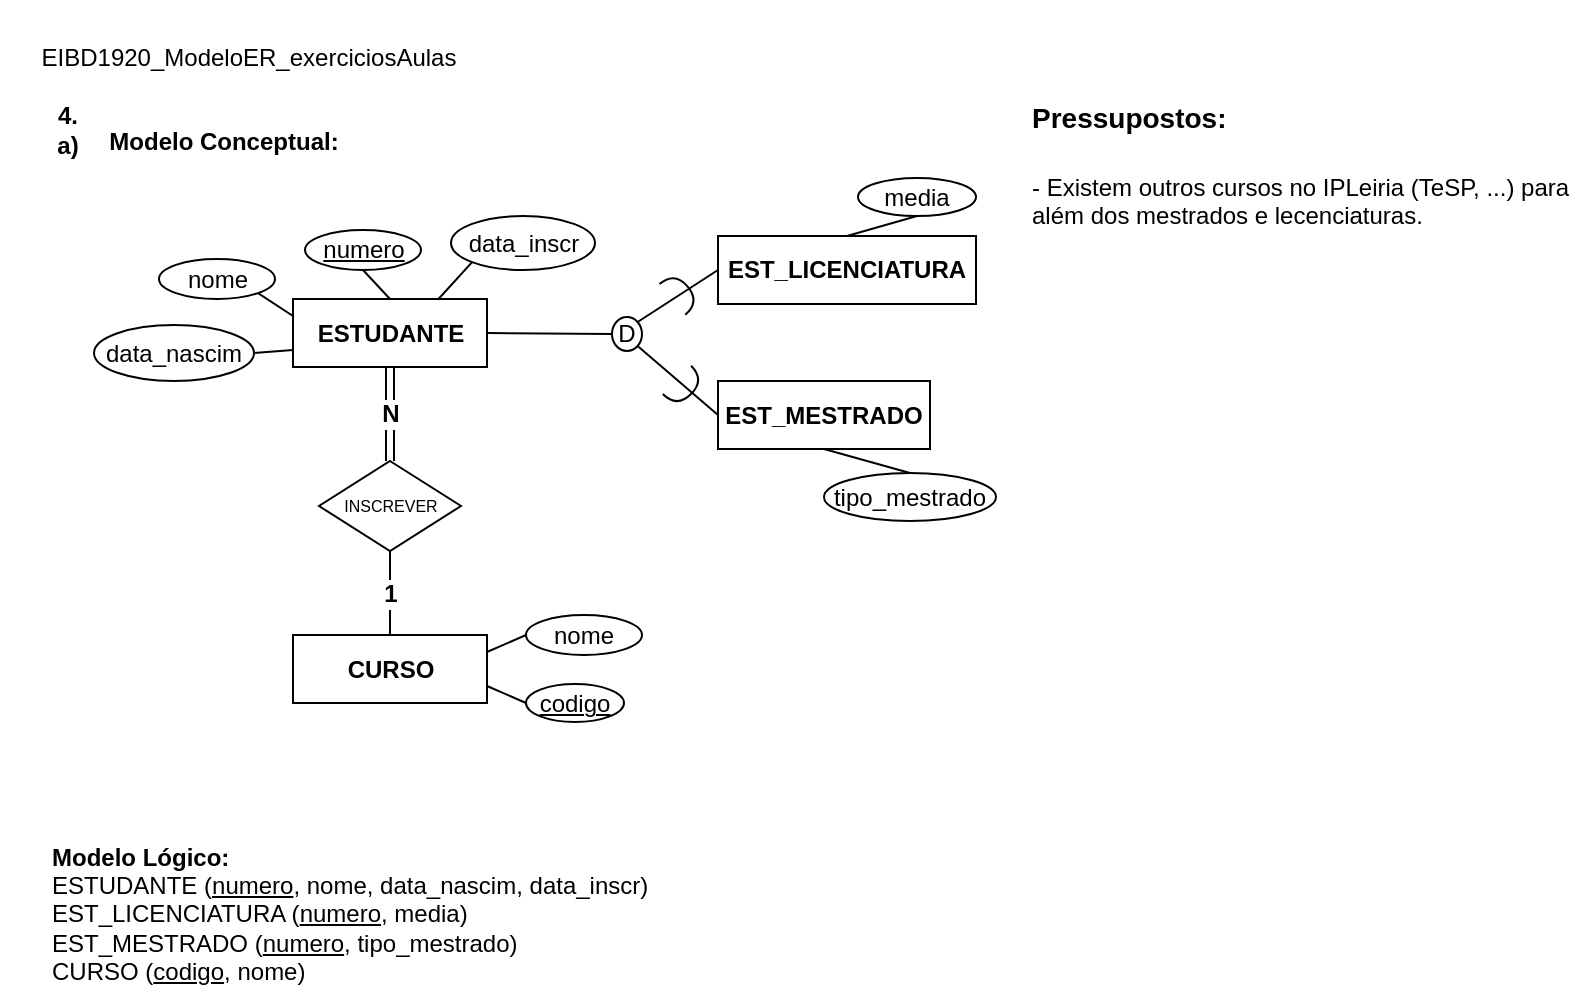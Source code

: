 <mxfile version="12.2.2" type="device" pages="1"><diagram id="jhvdvJCN7MbsXeAYKWyA" name="Page-1"><mxGraphModel dx="971" dy="557" grid="0" gridSize="10" guides="1" tooltips="1" connect="1" arrows="1" fold="1" page="1" pageScale="1" pageWidth="827" pageHeight="1169" math="0" shadow="0"><root><mxCell id="0"/><mxCell id="1" parent="0"/><mxCell id="nNloOs0OYkb29_K89WaX-1" value="&lt;b&gt;4.&lt;br&gt;a)&lt;br&gt;&lt;/b&gt;" style="text;html=1;strokeColor=none;fillColor=none;align=center;verticalAlign=middle;whiteSpace=wrap;rounded=0;" parent="1" vertex="1"><mxGeometry x="42" y="71" width="46" height="33" as="geometry"/></mxCell><mxCell id="nNloOs0OYkb29_K89WaX-2" value="&lt;br/&gt;&lt;p style=&quot;margin: 0px&quot;&gt;EIBD1920_ModeloER_exerciciosAulas&lt;/p&gt;" style="text;html=1;strokeColor=none;fillColor=none;align=center;verticalAlign=middle;whiteSpace=wrap;rounded=0;" parent="1" vertex="1"><mxGeometry x="31" y="23" width="249" height="42" as="geometry"/></mxCell><mxCell id="nNloOs0OYkb29_K89WaX-4" value="ESTUDANTE" style="rounded=0;whiteSpace=wrap;html=1;fontStyle=1" parent="1" vertex="1"><mxGeometry x="177.5" y="172.5" width="97" height="34" as="geometry"/></mxCell><mxCell id="nNloOs0OYkb29_K89WaX-5" value="nome" style="ellipse;whiteSpace=wrap;html=1;" parent="1" vertex="1"><mxGeometry x="110.5" y="152.5" width="58" height="20" as="geometry"/></mxCell><mxCell id="nNloOs0OYkb29_K89WaX-6" value="data_nascim" style="ellipse;whiteSpace=wrap;html=1;" parent="1" vertex="1"><mxGeometry x="78" y="185.5" width="80" height="28" as="geometry"/></mxCell><mxCell id="nNloOs0OYkb29_K89WaX-7" value="CURSO" style="rounded=0;whiteSpace=wrap;html=1;fontStyle=1" parent="1" vertex="1"><mxGeometry x="177.5" y="340.5" width="97" height="34" as="geometry"/></mxCell><mxCell id="nNloOs0OYkb29_K89WaX-8" value="nome" style="ellipse;whiteSpace=wrap;html=1;" parent="1" vertex="1"><mxGeometry x="294" y="330.5" width="58" height="20" as="geometry"/></mxCell><mxCell id="nNloOs0OYkb29_K89WaX-9" value="codigo" style="ellipse;whiteSpace=wrap;html=1;fontStyle=4" parent="1" vertex="1"><mxGeometry x="294" y="365" width="49" height="19" as="geometry"/></mxCell><mxCell id="SDeuUlX6_R8eOJ6mcbU8-1" value="numero" style="ellipse;whiteSpace=wrap;html=1;fontStyle=4" vertex="1" parent="1"><mxGeometry x="183.5" y="138" width="58" height="20" as="geometry"/></mxCell><mxCell id="SDeuUlX6_R8eOJ6mcbU8-2" value="INSCREVER" style="rhombus;whiteSpace=wrap;html=1;fontSize=8;" vertex="1" parent="1"><mxGeometry x="190.5" y="253.5" width="71" height="45" as="geometry"/></mxCell><mxCell id="SDeuUlX6_R8eOJ6mcbU8-3" value="" style="endArrow=none;html=1;fontSize=8;entryX=0;entryY=0.5;entryDx=0;entryDy=0;exitX=1;exitY=0.25;exitDx=0;exitDy=0;" edge="1" parent="1" source="nNloOs0OYkb29_K89WaX-7" target="nNloOs0OYkb29_K89WaX-8"><mxGeometry width="50" height="50" relative="1" as="geometry"><mxPoint x="-50.5" y="445.5" as="sourcePoint"/><mxPoint x="-0.5" y="395.5" as="targetPoint"/></mxGeometry></mxCell><mxCell id="SDeuUlX6_R8eOJ6mcbU8-4" value="" style="endArrow=none;html=1;fontSize=8;entryX=0;entryY=0.5;entryDx=0;entryDy=0;exitX=1;exitY=0.75;exitDx=0;exitDy=0;" edge="1" parent="1" source="nNloOs0OYkb29_K89WaX-7" target="nNloOs0OYkb29_K89WaX-9"><mxGeometry width="50" height="50" relative="1" as="geometry"><mxPoint x="284.5" y="359.0" as="sourcePoint"/><mxPoint x="304.0" y="350.5" as="targetPoint"/></mxGeometry></mxCell><mxCell id="SDeuUlX6_R8eOJ6mcbU8-5" value="" style="endArrow=none;html=1;fontSize=8;entryX=1;entryY=1;entryDx=0;entryDy=0;exitX=0;exitY=0.25;exitDx=0;exitDy=0;" edge="1" parent="1" source="nNloOs0OYkb29_K89WaX-4" target="nNloOs0OYkb29_K89WaX-5"><mxGeometry width="50" height="50" relative="1" as="geometry"><mxPoint x="-50.5" y="455.5" as="sourcePoint"/><mxPoint x="-0.5" y="405.5" as="targetPoint"/></mxGeometry></mxCell><mxCell id="SDeuUlX6_R8eOJ6mcbU8-6" value="" style="endArrow=none;html=1;fontSize=8;entryX=0.5;entryY=1;entryDx=0;entryDy=0;exitX=0.5;exitY=0;exitDx=0;exitDy=0;" edge="1" parent="1" source="nNloOs0OYkb29_K89WaX-4" target="SDeuUlX6_R8eOJ6mcbU8-1"><mxGeometry width="50" height="50" relative="1" as="geometry"><mxPoint x="187.5" y="191" as="sourcePoint"/><mxPoint x="161.351" y="169.45" as="targetPoint"/></mxGeometry></mxCell><mxCell id="SDeuUlX6_R8eOJ6mcbU8-7" value="" style="endArrow=none;html=1;fontSize=8;entryX=0;entryY=0.75;entryDx=0;entryDy=0;exitX=1;exitY=0.5;exitDx=0;exitDy=0;" edge="1" parent="1" source="nNloOs0OYkb29_K89WaX-6" target="nNloOs0OYkb29_K89WaX-4"><mxGeometry width="50" height="50" relative="1" as="geometry"><mxPoint x="197.5" y="201" as="sourcePoint"/><mxPoint x="171.351" y="179.45" as="targetPoint"/></mxGeometry></mxCell><mxCell id="SDeuUlX6_R8eOJ6mcbU8-8" value="N" style="shape=link;html=1;fontSize=12;entryX=0.5;entryY=1;entryDx=0;entryDy=0;exitX=0.5;exitY=0;exitDx=0;exitDy=0;fontStyle=1" edge="1" parent="1" source="SDeuUlX6_R8eOJ6mcbU8-2" target="nNloOs0OYkb29_K89WaX-4"><mxGeometry width="50" height="50" relative="1" as="geometry"><mxPoint x="-50.5" y="455.5" as="sourcePoint"/><mxPoint x="-0.5" y="405.5" as="targetPoint"/></mxGeometry></mxCell><mxCell id="SDeuUlX6_R8eOJ6mcbU8-9" value="&lt;b style=&quot;font-size: 12px&quot;&gt;1&lt;/b&gt;" style="endArrow=none;html=1;fontSize=8;entryX=0.5;entryY=1;entryDx=0;entryDy=0;exitX=0.5;exitY=0;exitDx=0;exitDy=0;" edge="1" parent="1" source="nNloOs0OYkb29_K89WaX-7" target="SDeuUlX6_R8eOJ6mcbU8-2"><mxGeometry width="50" height="50" relative="1" as="geometry"><mxPoint x="-50.5" y="455.5" as="sourcePoint"/><mxPoint x="-0.5" y="405.5" as="targetPoint"/></mxGeometry></mxCell><mxCell id="SDeuUlX6_R8eOJ6mcbU8-10" value="data_inscr" style="ellipse;whiteSpace=wrap;html=1;" vertex="1" parent="1"><mxGeometry x="256.5" y="131" width="72" height="27" as="geometry"/></mxCell><mxCell id="SDeuUlX6_R8eOJ6mcbU8-11" value="" style="endArrow=none;html=1;fontSize=12;entryX=0;entryY=1;entryDx=0;entryDy=0;exitX=0.75;exitY=0;exitDx=0;exitDy=0;" edge="1" parent="1" source="nNloOs0OYkb29_K89WaX-4" target="SDeuUlX6_R8eOJ6mcbU8-10"><mxGeometry width="50" height="50" relative="1" as="geometry"><mxPoint x="-50.5" y="455.5" as="sourcePoint"/><mxPoint x="-0.5" y="405.5" as="targetPoint"/></mxGeometry></mxCell><mxCell id="SDeuUlX6_R8eOJ6mcbU8-12" value="Modelo Conceptual:" style="text;html=1;strokeColor=none;fillColor=none;align=center;verticalAlign=middle;whiteSpace=wrap;rounded=0;fontSize=12;fontStyle=1" vertex="1" parent="1"><mxGeometry x="78" y="84" width="130" height="20" as="geometry"/></mxCell><mxCell id="SDeuUlX6_R8eOJ6mcbU8-14" value="EST_MESTRADO" style="rounded=0;whiteSpace=wrap;html=1;fontStyle=1" vertex="1" parent="1"><mxGeometry x="390" y="213.5" width="106" height="34" as="geometry"/></mxCell><mxCell id="SDeuUlX6_R8eOJ6mcbU8-20" value="&lt;h1&gt;&lt;font style=&quot;font-size: 14px&quot;&gt;Pressupostos:&lt;/font&gt;&lt;/h1&gt;&lt;p&gt;- Existem outros cursos no IPLeiria&amp;nbsp;&lt;span&gt;(TeSP, ...) para além dos mestrados e lecenciaturas.&lt;/span&gt;&lt;/p&gt;" style="text;html=1;strokeColor=none;fillColor=none;spacing=5;spacingTop=-20;whiteSpace=wrap;overflow=hidden;rounded=0;fontSize=12;" vertex="1" parent="1"><mxGeometry x="541.5" y="59" width="279" height="90" as="geometry"/></mxCell><mxCell id="SDeuUlX6_R8eOJ6mcbU8-22" value="" style="shape=requiredInterface;html=1;verticalLabelPosition=bottom;fontSize=12;rotation=-40;" vertex="1" parent="1"><mxGeometry x="366" y="159.5" width="10" height="20" as="geometry"/></mxCell><mxCell id="SDeuUlX6_R8eOJ6mcbU8-25" value="tipo_mestrado" style="ellipse;whiteSpace=wrap;html=1;" vertex="1" parent="1"><mxGeometry x="443" y="259.5" width="86" height="24" as="geometry"/></mxCell><mxCell id="SDeuUlX6_R8eOJ6mcbU8-26" value="D" style="ellipse;whiteSpace=wrap;html=1;fontSize=12;" vertex="1" parent="1"><mxGeometry x="337" y="181.5" width="15" height="17" as="geometry"/></mxCell><mxCell id="SDeuUlX6_R8eOJ6mcbU8-27" value="EST_LICENCIATURA" style="rounded=0;whiteSpace=wrap;html=1;fontStyle=1" vertex="1" parent="1"><mxGeometry x="390" y="141" width="129" height="34" as="geometry"/></mxCell><mxCell id="SDeuUlX6_R8eOJ6mcbU8-28" value="" style="endArrow=none;html=1;fontSize=12;entryX=1;entryY=0.5;entryDx=0;entryDy=0;exitX=0;exitY=0.5;exitDx=0;exitDy=0;" edge="1" parent="1" source="SDeuUlX6_R8eOJ6mcbU8-26" target="nNloOs0OYkb29_K89WaX-4"><mxGeometry width="50" height="50" relative="1" as="geometry"><mxPoint x="236" y="422.5" as="sourcePoint"/><mxPoint x="236" y="384.5" as="targetPoint"/></mxGeometry></mxCell><mxCell id="SDeuUlX6_R8eOJ6mcbU8-29" value="" style="endArrow=none;html=1;fontSize=12;entryX=1;entryY=0;entryDx=0;entryDy=0;exitX=0;exitY=0.5;exitDx=0;exitDy=0;" edge="1" parent="1" source="SDeuUlX6_R8eOJ6mcbU8-27" target="SDeuUlX6_R8eOJ6mcbU8-26"><mxGeometry width="50" height="50" relative="1" as="geometry"><mxPoint x="347.0" y="200" as="sourcePoint"/><mxPoint x="284.5" y="199.5" as="targetPoint"/></mxGeometry></mxCell><mxCell id="SDeuUlX6_R8eOJ6mcbU8-30" value="" style="endArrow=none;html=1;fontSize=12;entryX=1;entryY=1;entryDx=0;entryDy=0;exitX=0;exitY=0.5;exitDx=0;exitDy=0;" edge="1" parent="1" source="SDeuUlX6_R8eOJ6mcbU8-14" target="SDeuUlX6_R8eOJ6mcbU8-26"><mxGeometry width="50" height="50" relative="1" as="geometry"><mxPoint x="357.0" y="210" as="sourcePoint"/><mxPoint x="294.5" y="209.5" as="targetPoint"/></mxGeometry></mxCell><mxCell id="SDeuUlX6_R8eOJ6mcbU8-31" value="" style="shape=requiredInterface;html=1;verticalLabelPosition=bottom;fontSize=12;rotation=45;" vertex="1" parent="1"><mxGeometry x="368" y="206.5" width="10" height="20" as="geometry"/></mxCell><mxCell id="SDeuUlX6_R8eOJ6mcbU8-32" value="media" style="ellipse;whiteSpace=wrap;html=1;" vertex="1" parent="1"><mxGeometry x="460" y="112" width="59" height="19" as="geometry"/></mxCell><mxCell id="SDeuUlX6_R8eOJ6mcbU8-33" value="" style="endArrow=none;html=1;fontSize=12;entryX=0.5;entryY=1;entryDx=0;entryDy=0;exitX=0.5;exitY=0;exitDx=0;exitDy=0;" edge="1" parent="1" source="SDeuUlX6_R8eOJ6mcbU8-27" target="SDeuUlX6_R8eOJ6mcbU8-32"><mxGeometry width="50" height="50" relative="1" as="geometry"><mxPoint x="176" y="455" as="sourcePoint"/><mxPoint x="226" y="405" as="targetPoint"/></mxGeometry></mxCell><mxCell id="SDeuUlX6_R8eOJ6mcbU8-34" value="" style="endArrow=none;html=1;fontSize=12;entryX=0.5;entryY=1;entryDx=0;entryDy=0;exitX=0.5;exitY=0;exitDx=0;exitDy=0;" edge="1" parent="1" source="SDeuUlX6_R8eOJ6mcbU8-25" target="SDeuUlX6_R8eOJ6mcbU8-14"><mxGeometry width="50" height="50" relative="1" as="geometry"><mxPoint x="464.5" y="151" as="sourcePoint"/><mxPoint x="483.5" y="141" as="targetPoint"/></mxGeometry></mxCell><mxCell id="SDeuUlX6_R8eOJ6mcbU8-35" value="&lt;b&gt;Modelo Lógico:&lt;/b&gt;&lt;br&gt;ESTUDANTE (&lt;u&gt;numero&lt;/u&gt;, nome, data_nascim, data_inscr)&lt;br&gt;EST_LICENCIATURA (&lt;u&gt;numero&lt;/u&gt;, media)&lt;br&gt;EST_MESTRADO (&lt;u&gt;numero&lt;/u&gt;, tipo_mestrado)&lt;br&gt;CURSO (&lt;u&gt;codigo&lt;/u&gt;, nome)" style="text;html=1;strokeColor=none;fillColor=none;align=left;verticalAlign=middle;whiteSpace=wrap;rounded=0;fontSize=12;" vertex="1" parent="1"><mxGeometry x="55" y="442" width="303" height="75" as="geometry"/></mxCell></root></mxGraphModel></diagram></mxfile>